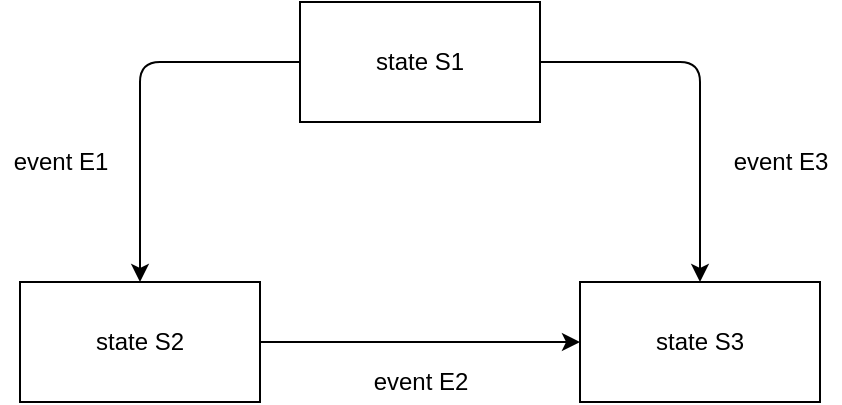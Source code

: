 <mxfile version="15.0.3" type="device"><diagram id="msc9XorzBUBUtxb68mor" name="Page-1"><mxGraphModel dx="1100" dy="793" grid="1" gridSize="10" guides="1" tooltips="1" connect="1" arrows="1" fold="1" page="1" pageScale="1" pageWidth="827" pageHeight="1169" math="0" shadow="0"><root><mxCell id="0"/><mxCell id="1" parent="0"/><mxCell id="aiuBqjccscvA_UBGH3Ka-1" value="state S1" style="rounded=0;whiteSpace=wrap;html=1;" vertex="1" parent="1"><mxGeometry x="380" y="180" width="120" height="60" as="geometry"/></mxCell><mxCell id="aiuBqjccscvA_UBGH3Ka-3" value="state S2" style="rounded=0;whiteSpace=wrap;html=1;" vertex="1" parent="1"><mxGeometry x="240" y="320" width="120" height="60" as="geometry"/></mxCell><mxCell id="aiuBqjccscvA_UBGH3Ka-4" value="state S3" style="rounded=0;whiteSpace=wrap;html=1;" vertex="1" parent="1"><mxGeometry x="520" y="320" width="120" height="60" as="geometry"/></mxCell><mxCell id="aiuBqjccscvA_UBGH3Ka-5" value="" style="endArrow=classic;html=1;exitX=0;exitY=0.5;exitDx=0;exitDy=0;entryX=0.5;entryY=0;entryDx=0;entryDy=0;" edge="1" parent="1" source="aiuBqjccscvA_UBGH3Ka-1" target="aiuBqjccscvA_UBGH3Ka-3"><mxGeometry width="50" height="50" relative="1" as="geometry"><mxPoint x="390" y="440" as="sourcePoint"/><mxPoint x="440" y="390" as="targetPoint"/><Array as="points"><mxPoint x="300" y="210"/></Array></mxGeometry></mxCell><mxCell id="aiuBqjccscvA_UBGH3Ka-6" value="" style="endArrow=classic;html=1;exitX=1;exitY=0.5;exitDx=0;exitDy=0;entryX=0.5;entryY=0;entryDx=0;entryDy=0;" edge="1" parent="1" source="aiuBqjccscvA_UBGH3Ka-1" target="aiuBqjccscvA_UBGH3Ka-4"><mxGeometry width="50" height="50" relative="1" as="geometry"><mxPoint x="390" y="440" as="sourcePoint"/><mxPoint x="440" y="390" as="targetPoint"/><Array as="points"><mxPoint x="580" y="210"/></Array></mxGeometry></mxCell><mxCell id="aiuBqjccscvA_UBGH3Ka-7" value="" style="endArrow=classic;html=1;exitX=1;exitY=0.5;exitDx=0;exitDy=0;entryX=0;entryY=0.5;entryDx=0;entryDy=0;" edge="1" parent="1" source="aiuBqjccscvA_UBGH3Ka-3" target="aiuBqjccscvA_UBGH3Ka-4"><mxGeometry width="50" height="50" relative="1" as="geometry"><mxPoint x="390" y="440" as="sourcePoint"/><mxPoint x="440" y="390" as="targetPoint"/></mxGeometry></mxCell><mxCell id="aiuBqjccscvA_UBGH3Ka-8" value="event E1" style="text;html=1;align=center;verticalAlign=middle;resizable=0;points=[];autosize=1;strokeColor=none;" vertex="1" parent="1"><mxGeometry x="230" y="250" width="60" height="20" as="geometry"/></mxCell><mxCell id="aiuBqjccscvA_UBGH3Ka-9" value="event E2" style="text;html=1;align=center;verticalAlign=middle;resizable=0;points=[];autosize=1;strokeColor=none;" vertex="1" parent="1"><mxGeometry x="410" y="360" width="60" height="20" as="geometry"/></mxCell><mxCell id="aiuBqjccscvA_UBGH3Ka-10" value="event E3" style="text;html=1;align=center;verticalAlign=middle;resizable=0;points=[];autosize=1;strokeColor=none;" vertex="1" parent="1"><mxGeometry x="590" y="250" width="60" height="20" as="geometry"/></mxCell></root></mxGraphModel></diagram></mxfile>